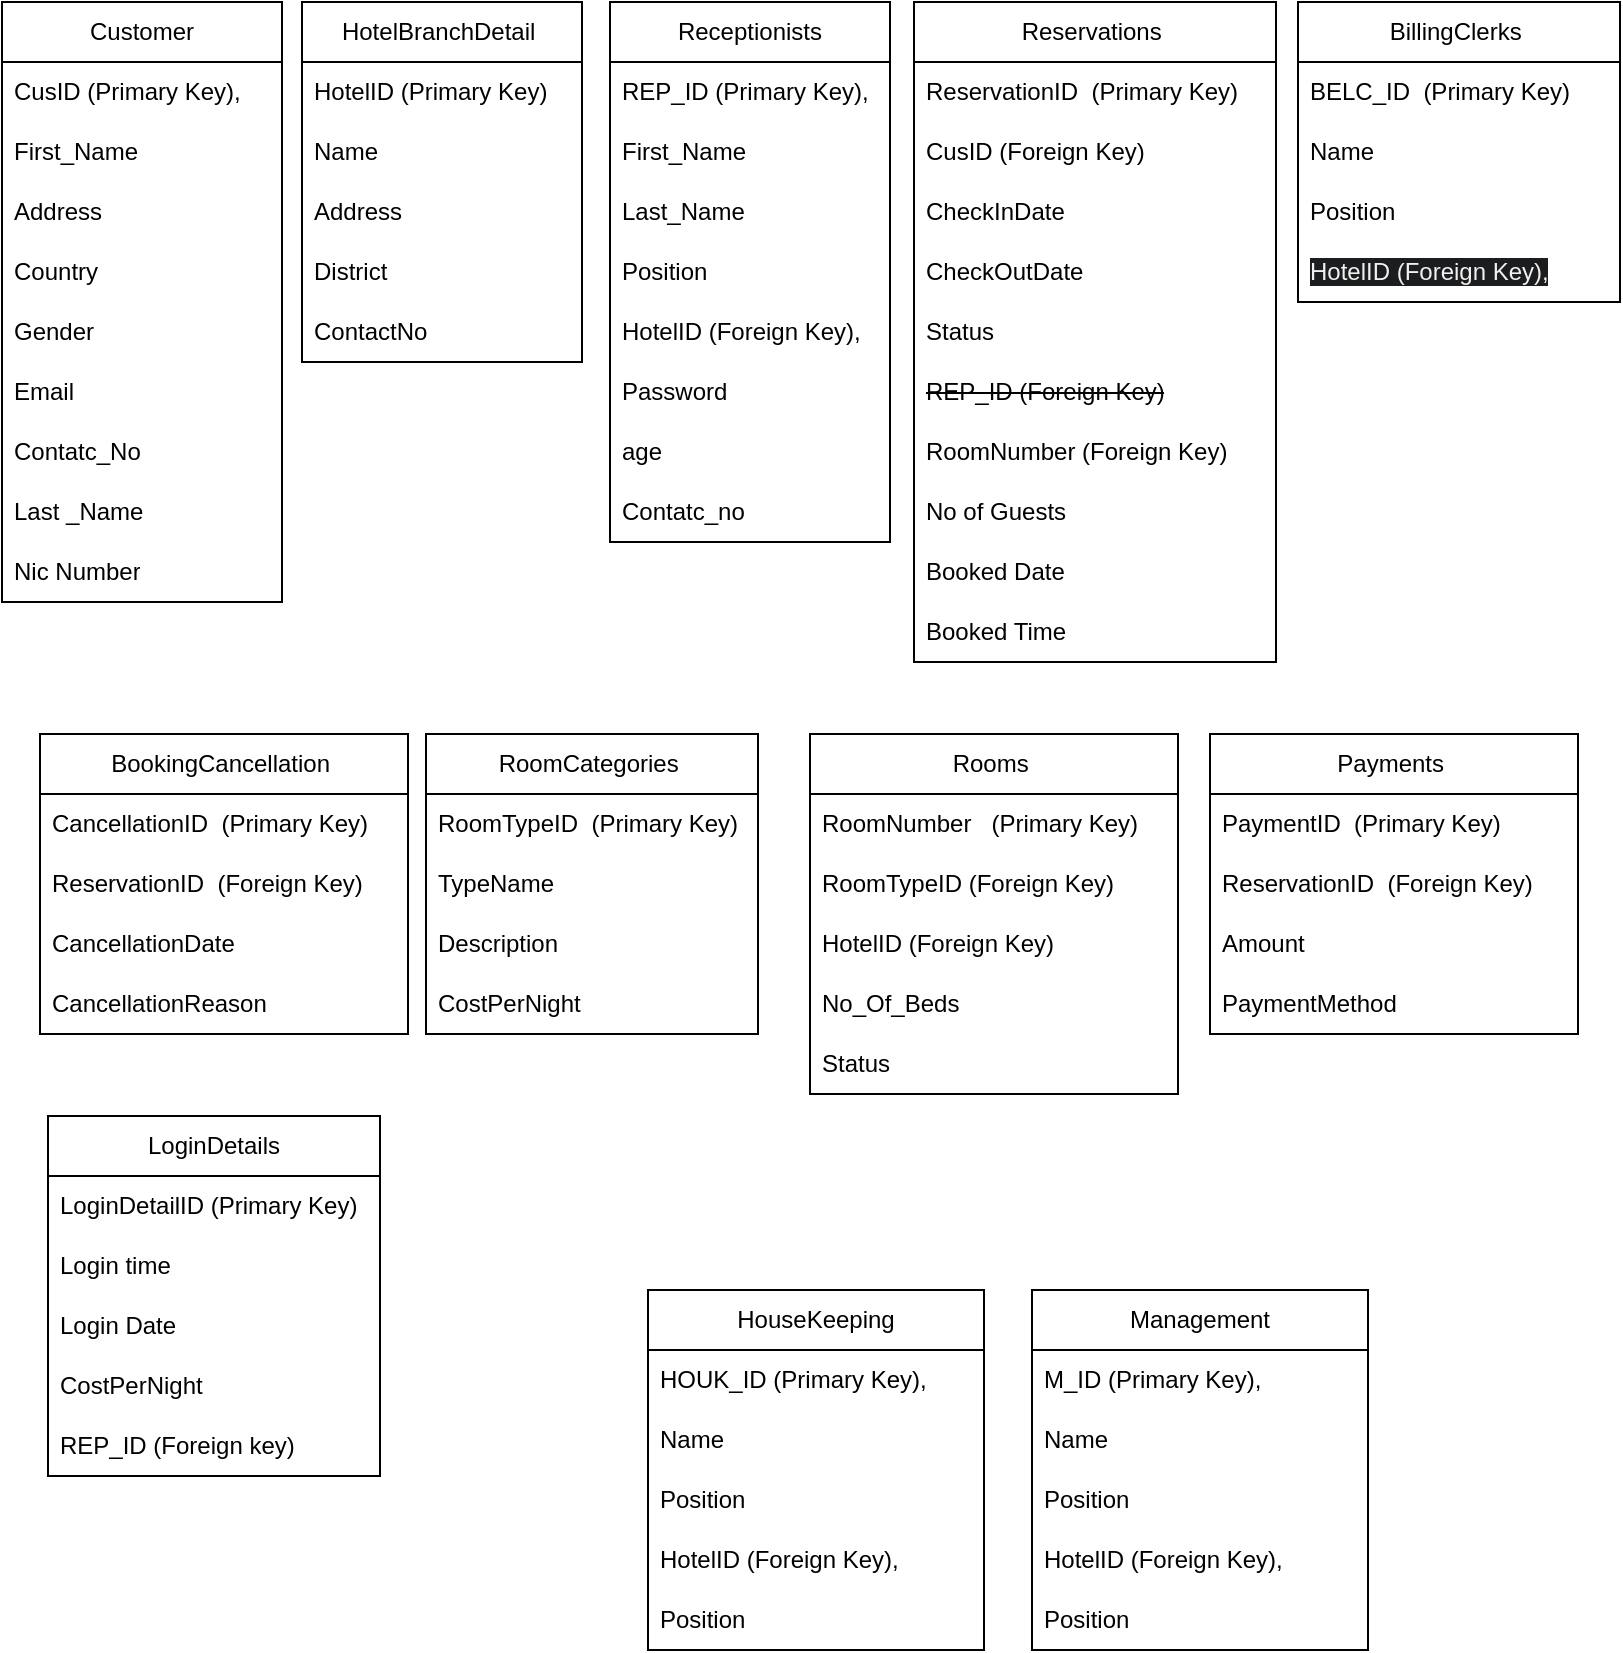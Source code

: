<mxfile version="23.1.5" type="device">
  <diagram name="Page-1" id="SreyxP_jM1yPaFWcH0MW">
    <mxGraphModel dx="780" dy="496" grid="0" gridSize="10" guides="1" tooltips="1" connect="1" arrows="1" fold="1" page="1" pageScale="1" pageWidth="850" pageHeight="1100" math="0" shadow="0">
      <root>
        <mxCell id="0" />
        <mxCell id="1" parent="0" />
        <mxCell id="x8Vk9N2oheQrWazXi7zm-5" value="Receptionists" style="swimlane;fontStyle=0;childLayout=stackLayout;horizontal=1;startSize=30;horizontalStack=0;resizeParent=1;resizeParentMax=0;resizeLast=0;collapsible=1;marginBottom=0;whiteSpace=wrap;html=1;" parent="1" vertex="1">
          <mxGeometry x="317" y="16" width="140" height="270" as="geometry">
            <mxRectangle x="549" y="50" width="114" height="87" as="alternateBounds" />
          </mxGeometry>
        </mxCell>
        <mxCell id="x8Vk9N2oheQrWazXi7zm-6" value="REP_ID (Primary Key)," style="text;strokeColor=none;fillColor=none;align=left;verticalAlign=middle;spacingLeft=4;spacingRight=4;overflow=hidden;points=[[0,0.5],[1,0.5]];portConstraint=eastwest;rotatable=0;whiteSpace=wrap;html=1;" parent="x8Vk9N2oheQrWazXi7zm-5" vertex="1">
          <mxGeometry y="30" width="140" height="30" as="geometry" />
        </mxCell>
        <mxCell id="x8Vk9N2oheQrWazXi7zm-7" value="First_Name" style="text;strokeColor=none;fillColor=none;align=left;verticalAlign=middle;spacingLeft=4;spacingRight=4;overflow=hidden;points=[[0,0.5],[1,0.5]];portConstraint=eastwest;rotatable=0;whiteSpace=wrap;html=1;" parent="x8Vk9N2oheQrWazXi7zm-5" vertex="1">
          <mxGeometry y="60" width="140" height="30" as="geometry" />
        </mxCell>
        <mxCell id="x8Vk9N2oheQrWazXi7zm-96" value="Last_Name" style="text;strokeColor=none;fillColor=none;align=left;verticalAlign=middle;spacingLeft=4;spacingRight=4;overflow=hidden;points=[[0,0.5],[1,0.5]];portConstraint=eastwest;rotatable=0;whiteSpace=wrap;html=1;" parent="x8Vk9N2oheQrWazXi7zm-5" vertex="1">
          <mxGeometry y="90" width="140" height="30" as="geometry" />
        </mxCell>
        <mxCell id="x8Vk9N2oheQrWazXi7zm-8" value="Position&amp;nbsp;" style="text;strokeColor=none;fillColor=none;align=left;verticalAlign=middle;spacingLeft=4;spacingRight=4;overflow=hidden;points=[[0,0.5],[1,0.5]];portConstraint=eastwest;rotatable=0;whiteSpace=wrap;html=1;" parent="x8Vk9N2oheQrWazXi7zm-5" vertex="1">
          <mxGeometry y="120" width="140" height="30" as="geometry" />
        </mxCell>
        <mxCell id="x8Vk9N2oheQrWazXi7zm-22" value="HotelID (Foreign Key)," style="text;strokeColor=none;fillColor=none;align=left;verticalAlign=middle;spacingLeft=4;spacingRight=4;overflow=hidden;points=[[0,0.5],[1,0.5]];portConstraint=eastwest;rotatable=0;whiteSpace=wrap;html=1;" parent="x8Vk9N2oheQrWazXi7zm-5" vertex="1">
          <mxGeometry y="150" width="140" height="30" as="geometry" />
        </mxCell>
        <mxCell id="x8Vk9N2oheQrWazXi7zm-95" value="Password" style="text;strokeColor=none;fillColor=none;align=left;verticalAlign=middle;spacingLeft=4;spacingRight=4;overflow=hidden;points=[[0,0.5],[1,0.5]];portConstraint=eastwest;rotatable=0;whiteSpace=wrap;html=1;" parent="x8Vk9N2oheQrWazXi7zm-5" vertex="1">
          <mxGeometry y="180" width="140" height="30" as="geometry" />
        </mxCell>
        <mxCell id="8ZPtFb6ZpbPKIC6yBNwS-1" value="age" style="text;strokeColor=none;fillColor=none;align=left;verticalAlign=middle;spacingLeft=4;spacingRight=4;overflow=hidden;points=[[0,0.5],[1,0.5]];portConstraint=eastwest;rotatable=0;whiteSpace=wrap;html=1;" parent="x8Vk9N2oheQrWazXi7zm-5" vertex="1">
          <mxGeometry y="210" width="140" height="30" as="geometry" />
        </mxCell>
        <mxCell id="8ZPtFb6ZpbPKIC6yBNwS-2" value="Contatc_no" style="text;strokeColor=none;fillColor=none;align=left;verticalAlign=middle;spacingLeft=4;spacingRight=4;overflow=hidden;points=[[0,0.5],[1,0.5]];portConstraint=eastwest;rotatable=0;whiteSpace=wrap;html=1;" parent="x8Vk9N2oheQrWazXi7zm-5" vertex="1">
          <mxGeometry y="240" width="140" height="30" as="geometry" />
        </mxCell>
        <mxCell id="x8Vk9N2oheQrWazXi7zm-9" value="HotelBranchDetail&amp;nbsp;" style="swimlane;fontStyle=0;childLayout=stackLayout;horizontal=1;startSize=30;horizontalStack=0;resizeParent=1;resizeParentMax=0;resizeLast=0;collapsible=1;marginBottom=0;whiteSpace=wrap;html=1;" parent="1" vertex="1">
          <mxGeometry x="163" y="16" width="140" height="180" as="geometry">
            <mxRectangle x="255" y="102" width="63" height="30" as="alternateBounds" />
          </mxGeometry>
        </mxCell>
        <mxCell id="x8Vk9N2oheQrWazXi7zm-10" value="HotelID (Primary Key)" style="text;strokeColor=none;fillColor=none;align=left;verticalAlign=middle;spacingLeft=4;spacingRight=4;overflow=hidden;points=[[0,0.5],[1,0.5]];portConstraint=eastwest;rotatable=0;whiteSpace=wrap;html=1;" parent="x8Vk9N2oheQrWazXi7zm-9" vertex="1">
          <mxGeometry y="30" width="140" height="30" as="geometry" />
        </mxCell>
        <mxCell id="x8Vk9N2oheQrWazXi7zm-11" value="Name" style="text;strokeColor=none;fillColor=none;align=left;verticalAlign=middle;spacingLeft=4;spacingRight=4;overflow=hidden;points=[[0,0.5],[1,0.5]];portConstraint=eastwest;rotatable=0;whiteSpace=wrap;html=1;" parent="x8Vk9N2oheQrWazXi7zm-9" vertex="1">
          <mxGeometry y="60" width="140" height="30" as="geometry" />
        </mxCell>
        <mxCell id="x8Vk9N2oheQrWazXi7zm-12" value="Address" style="text;strokeColor=none;fillColor=none;align=left;verticalAlign=middle;spacingLeft=4;spacingRight=4;overflow=hidden;points=[[0,0.5],[1,0.5]];portConstraint=eastwest;rotatable=0;whiteSpace=wrap;html=1;" parent="x8Vk9N2oheQrWazXi7zm-9" vertex="1">
          <mxGeometry y="90" width="140" height="30" as="geometry" />
        </mxCell>
        <mxCell id="x8Vk9N2oheQrWazXi7zm-13" value="District" style="text;strokeColor=none;fillColor=none;align=left;verticalAlign=middle;spacingLeft=4;spacingRight=4;overflow=hidden;points=[[0,0.5],[1,0.5]];portConstraint=eastwest;rotatable=0;whiteSpace=wrap;html=1;" parent="x8Vk9N2oheQrWazXi7zm-9" vertex="1">
          <mxGeometry y="120" width="140" height="30" as="geometry" />
        </mxCell>
        <mxCell id="rf_0G1fT5T1i6luG7WSL-1" value="ContactNo" style="text;strokeColor=none;fillColor=none;align=left;verticalAlign=middle;spacingLeft=4;spacingRight=4;overflow=hidden;points=[[0,0.5],[1,0.5]];portConstraint=eastwest;rotatable=0;whiteSpace=wrap;html=1;" parent="x8Vk9N2oheQrWazXi7zm-9" vertex="1">
          <mxGeometry y="150" width="140" height="30" as="geometry" />
        </mxCell>
        <mxCell id="x8Vk9N2oheQrWazXi7zm-14" value="Customer" style="swimlane;fontStyle=0;childLayout=stackLayout;horizontal=1;startSize=30;horizontalStack=0;resizeParent=1;resizeParentMax=0;resizeLast=0;collapsible=1;marginBottom=0;whiteSpace=wrap;html=1;" parent="1" vertex="1">
          <mxGeometry x="13" y="16" width="140" height="300" as="geometry" />
        </mxCell>
        <mxCell id="x8Vk9N2oheQrWazXi7zm-15" value="CusID (Primary Key)," style="text;strokeColor=none;fillColor=none;align=left;verticalAlign=middle;spacingLeft=4;spacingRight=4;overflow=hidden;points=[[0,0.5],[1,0.5]];portConstraint=eastwest;rotatable=0;whiteSpace=wrap;html=1;" parent="x8Vk9N2oheQrWazXi7zm-14" vertex="1">
          <mxGeometry y="30" width="140" height="30" as="geometry" />
        </mxCell>
        <mxCell id="x8Vk9N2oheQrWazXi7zm-16" value="First_Name" style="text;strokeColor=none;fillColor=none;align=left;verticalAlign=middle;spacingLeft=4;spacingRight=4;overflow=hidden;points=[[0,0.5],[1,0.5]];portConstraint=eastwest;rotatable=0;whiteSpace=wrap;html=1;" parent="x8Vk9N2oheQrWazXi7zm-14" vertex="1">
          <mxGeometry y="60" width="140" height="30" as="geometry" />
        </mxCell>
        <mxCell id="x8Vk9N2oheQrWazXi7zm-17" value="Address" style="text;strokeColor=none;fillColor=none;align=left;verticalAlign=middle;spacingLeft=4;spacingRight=4;overflow=hidden;points=[[0,0.5],[1,0.5]];portConstraint=eastwest;rotatable=0;whiteSpace=wrap;html=1;" parent="x8Vk9N2oheQrWazXi7zm-14" vertex="1">
          <mxGeometry y="90" width="140" height="30" as="geometry" />
        </mxCell>
        <mxCell id="x8Vk9N2oheQrWazXi7zm-18" value="Country" style="text;strokeColor=none;fillColor=none;align=left;verticalAlign=middle;spacingLeft=4;spacingRight=4;overflow=hidden;points=[[0,0.5],[1,0.5]];portConstraint=eastwest;rotatable=0;whiteSpace=wrap;html=1;" parent="x8Vk9N2oheQrWazXi7zm-14" vertex="1">
          <mxGeometry y="120" width="140" height="30" as="geometry" />
        </mxCell>
        <mxCell id="x8Vk9N2oheQrWazXi7zm-19" value="Gender" style="text;strokeColor=none;fillColor=none;align=left;verticalAlign=middle;spacingLeft=4;spacingRight=4;overflow=hidden;points=[[0,0.5],[1,0.5]];portConstraint=eastwest;rotatable=0;whiteSpace=wrap;html=1;" parent="x8Vk9N2oheQrWazXi7zm-14" vertex="1">
          <mxGeometry y="150" width="140" height="30" as="geometry" />
        </mxCell>
        <mxCell id="x8Vk9N2oheQrWazXi7zm-20" value="Email" style="text;strokeColor=none;fillColor=none;align=left;verticalAlign=middle;spacingLeft=4;spacingRight=4;overflow=hidden;points=[[0,0.5],[1,0.5]];portConstraint=eastwest;rotatable=0;whiteSpace=wrap;html=1;" parent="x8Vk9N2oheQrWazXi7zm-14" vertex="1">
          <mxGeometry y="180" width="140" height="30" as="geometry" />
        </mxCell>
        <mxCell id="x8Vk9N2oheQrWazXi7zm-21" value="Contatc_No" style="text;strokeColor=none;fillColor=none;align=left;verticalAlign=middle;spacingLeft=4;spacingRight=4;overflow=hidden;points=[[0,0.5],[1,0.5]];portConstraint=eastwest;rotatable=0;whiteSpace=wrap;html=1;" parent="x8Vk9N2oheQrWazXi7zm-14" vertex="1">
          <mxGeometry y="210" width="140" height="30" as="geometry" />
        </mxCell>
        <mxCell id="1UYwV36noJyVOJPW6krF-1" value="Last _Name" style="text;strokeColor=none;fillColor=none;align=left;verticalAlign=middle;spacingLeft=4;spacingRight=4;overflow=hidden;points=[[0,0.5],[1,0.5]];portConstraint=eastwest;rotatable=0;whiteSpace=wrap;html=1;" parent="x8Vk9N2oheQrWazXi7zm-14" vertex="1">
          <mxGeometry y="240" width="140" height="30" as="geometry" />
        </mxCell>
        <mxCell id="jl8sMAaMoOpxOErg7GL6-1" value="Nic Number" style="text;strokeColor=none;fillColor=none;align=left;verticalAlign=middle;spacingLeft=4;spacingRight=4;overflow=hidden;points=[[0,0.5],[1,0.5]];portConstraint=eastwest;rotatable=0;whiteSpace=wrap;html=1;" parent="x8Vk9N2oheQrWazXi7zm-14" vertex="1">
          <mxGeometry y="270" width="140" height="30" as="geometry" />
        </mxCell>
        <mxCell id="x8Vk9N2oheQrWazXi7zm-37" value="BillingClerks&amp;nbsp;" style="swimlane;fontStyle=0;childLayout=stackLayout;horizontal=1;startSize=30;horizontalStack=0;resizeParent=1;resizeParentMax=0;resizeLast=0;collapsible=1;marginBottom=0;whiteSpace=wrap;html=1;" parent="1" vertex="1">
          <mxGeometry x="661" y="16" width="161" height="150" as="geometry">
            <mxRectangle x="255" y="102" width="63" height="30" as="alternateBounds" />
          </mxGeometry>
        </mxCell>
        <mxCell id="x8Vk9N2oheQrWazXi7zm-38" value="BELC_ID&amp;nbsp;&amp;nbsp;(Primary Key)" style="text;strokeColor=none;fillColor=none;align=left;verticalAlign=middle;spacingLeft=4;spacingRight=4;overflow=hidden;points=[[0,0.5],[1,0.5]];portConstraint=eastwest;rotatable=0;whiteSpace=wrap;html=1;" parent="x8Vk9N2oheQrWazXi7zm-37" vertex="1">
          <mxGeometry y="30" width="161" height="30" as="geometry" />
        </mxCell>
        <mxCell id="x8Vk9N2oheQrWazXi7zm-39" value="Name" style="text;strokeColor=none;fillColor=none;align=left;verticalAlign=middle;spacingLeft=4;spacingRight=4;overflow=hidden;points=[[0,0.5],[1,0.5]];portConstraint=eastwest;rotatable=0;whiteSpace=wrap;html=1;" parent="x8Vk9N2oheQrWazXi7zm-37" vertex="1">
          <mxGeometry y="60" width="161" height="30" as="geometry" />
        </mxCell>
        <mxCell id="x8Vk9N2oheQrWazXi7zm-40" value="Position&amp;nbsp;" style="text;strokeColor=none;fillColor=none;align=left;verticalAlign=middle;spacingLeft=4;spacingRight=4;overflow=hidden;points=[[0,0.5],[1,0.5]];portConstraint=eastwest;rotatable=0;whiteSpace=wrap;html=1;" parent="x8Vk9N2oheQrWazXi7zm-37" vertex="1">
          <mxGeometry y="90" width="161" height="30" as="geometry" />
        </mxCell>
        <mxCell id="x8Vk9N2oheQrWazXi7zm-41" value="&lt;span style=&quot;color: rgb(240, 240, 240); font-family: Helvetica; font-size: 12px; font-style: normal; font-variant-ligatures: normal; font-variant-caps: normal; font-weight: 400; letter-spacing: normal; orphans: 2; text-align: left; text-indent: 0px; text-transform: none; widows: 2; word-spacing: 0px; -webkit-text-stroke-width: 0px; background-color: rgb(27, 29, 30); text-decoration-thickness: initial; text-decoration-style: initial; text-decoration-color: initial; float: none; display: inline !important;&quot;&gt;HotelID (Foreign Key),&lt;/span&gt;" style="text;strokeColor=none;fillColor=none;align=left;verticalAlign=middle;spacingLeft=4;spacingRight=4;overflow=hidden;points=[[0,0.5],[1,0.5]];portConstraint=eastwest;rotatable=0;whiteSpace=wrap;html=1;" parent="x8Vk9N2oheQrWazXi7zm-37" vertex="1">
          <mxGeometry y="120" width="161" height="30" as="geometry" />
        </mxCell>
        <mxCell id="x8Vk9N2oheQrWazXi7zm-42" value="Reservations&amp;nbsp;" style="swimlane;fontStyle=0;childLayout=stackLayout;horizontal=1;startSize=30;horizontalStack=0;resizeParent=1;resizeParentMax=0;resizeLast=0;collapsible=1;marginBottom=0;whiteSpace=wrap;html=1;" parent="1" vertex="1">
          <mxGeometry x="469" y="16" width="181" height="330" as="geometry">
            <mxRectangle x="255" y="102" width="63" height="30" as="alternateBounds" />
          </mxGeometry>
        </mxCell>
        <mxCell id="x8Vk9N2oheQrWazXi7zm-43" value="ReservationID&amp;nbsp;&amp;nbsp;(Primary Key)" style="text;strokeColor=none;fillColor=none;align=left;verticalAlign=middle;spacingLeft=4;spacingRight=4;overflow=hidden;points=[[0,0.5],[1,0.5]];portConstraint=eastwest;rotatable=0;whiteSpace=wrap;html=1;" parent="x8Vk9N2oheQrWazXi7zm-42" vertex="1">
          <mxGeometry y="30" width="181" height="30" as="geometry" />
        </mxCell>
        <mxCell id="x8Vk9N2oheQrWazXi7zm-44" value="CusID (Foreign Key)" style="text;strokeColor=none;fillColor=none;align=left;verticalAlign=middle;spacingLeft=4;spacingRight=4;overflow=hidden;points=[[0,0.5],[1,0.5]];portConstraint=eastwest;rotatable=0;whiteSpace=wrap;html=1;" parent="x8Vk9N2oheQrWazXi7zm-42" vertex="1">
          <mxGeometry y="60" width="181" height="30" as="geometry" />
        </mxCell>
        <mxCell id="x8Vk9N2oheQrWazXi7zm-45" value="CheckInDate&amp;nbsp;" style="text;strokeColor=none;fillColor=none;align=left;verticalAlign=middle;spacingLeft=4;spacingRight=4;overflow=hidden;points=[[0,0.5],[1,0.5]];portConstraint=eastwest;rotatable=0;whiteSpace=wrap;html=1;" parent="x8Vk9N2oheQrWazXi7zm-42" vertex="1">
          <mxGeometry y="90" width="181" height="30" as="geometry" />
        </mxCell>
        <mxCell id="x8Vk9N2oheQrWazXi7zm-46" value="CheckOutDate&amp;nbsp;" style="text;strokeColor=none;fillColor=none;align=left;verticalAlign=middle;spacingLeft=4;spacingRight=4;overflow=hidden;points=[[0,0.5],[1,0.5]];portConstraint=eastwest;rotatable=0;whiteSpace=wrap;html=1;" parent="x8Vk9N2oheQrWazXi7zm-42" vertex="1">
          <mxGeometry y="120" width="181" height="30" as="geometry" />
        </mxCell>
        <mxCell id="x8Vk9N2oheQrWazXi7zm-47" value="Status" style="text;strokeColor=none;fillColor=none;align=left;verticalAlign=middle;spacingLeft=4;spacingRight=4;overflow=hidden;points=[[0,0.5],[1,0.5]];portConstraint=eastwest;rotatable=0;whiteSpace=wrap;html=1;" parent="x8Vk9N2oheQrWazXi7zm-42" vertex="1">
          <mxGeometry y="150" width="181" height="30" as="geometry" />
        </mxCell>
        <mxCell id="x8Vk9N2oheQrWazXi7zm-48" value="&lt;strike style=&quot;&quot;&gt;REP_ID (Foreign Key)&lt;/strike&gt;" style="text;strokeColor=none;fillColor=none;align=left;verticalAlign=middle;spacingLeft=4;spacingRight=4;overflow=hidden;points=[[0,0.5],[1,0.5]];portConstraint=eastwest;rotatable=0;whiteSpace=wrap;html=1;" parent="x8Vk9N2oheQrWazXi7zm-42" vertex="1">
          <mxGeometry y="180" width="181" height="30" as="geometry" />
        </mxCell>
        <mxCell id="x8Vk9N2oheQrWazXi7zm-68" value="RoomNumber (Foreign Key)" style="text;strokeColor=none;fillColor=none;align=left;verticalAlign=middle;spacingLeft=4;spacingRight=4;overflow=hidden;points=[[0,0.5],[1,0.5]];portConstraint=eastwest;rotatable=0;whiteSpace=wrap;html=1;" parent="x8Vk9N2oheQrWazXi7zm-42" vertex="1">
          <mxGeometry y="210" width="181" height="30" as="geometry" />
        </mxCell>
        <mxCell id="uBPMJsVDM2TWTW8LKVR5-1" value="No of Guests&amp;nbsp;" style="text;strokeColor=none;fillColor=none;align=left;verticalAlign=middle;spacingLeft=4;spacingRight=4;overflow=hidden;points=[[0,0.5],[1,0.5]];portConstraint=eastwest;rotatable=0;whiteSpace=wrap;html=1;" parent="x8Vk9N2oheQrWazXi7zm-42" vertex="1">
          <mxGeometry y="240" width="181" height="30" as="geometry" />
        </mxCell>
        <mxCell id="d_kUj0TDhVPxx9OSdwE7-1" value="Booked Date" style="text;strokeColor=none;fillColor=none;align=left;verticalAlign=middle;spacingLeft=4;spacingRight=4;overflow=hidden;points=[[0,0.5],[1,0.5]];portConstraint=eastwest;rotatable=0;whiteSpace=wrap;html=1;" vertex="1" parent="x8Vk9N2oheQrWazXi7zm-42">
          <mxGeometry y="270" width="181" height="30" as="geometry" />
        </mxCell>
        <mxCell id="d_kUj0TDhVPxx9OSdwE7-2" value="Booked Time" style="text;strokeColor=none;fillColor=none;align=left;verticalAlign=middle;spacingLeft=4;spacingRight=4;overflow=hidden;points=[[0,0.5],[1,0.5]];portConstraint=eastwest;rotatable=0;whiteSpace=wrap;html=1;" vertex="1" parent="x8Vk9N2oheQrWazXi7zm-42">
          <mxGeometry y="300" width="181" height="30" as="geometry" />
        </mxCell>
        <mxCell id="x8Vk9N2oheQrWazXi7zm-50" value="RoomCategories&amp;nbsp;" style="swimlane;fontStyle=0;childLayout=stackLayout;horizontal=1;startSize=30;horizontalStack=0;resizeParent=1;resizeParentMax=0;resizeLast=0;collapsible=1;marginBottom=0;whiteSpace=wrap;html=1;" parent="1" vertex="1">
          <mxGeometry x="225" y="382" width="166" height="150" as="geometry">
            <mxRectangle x="255" y="102" width="63" height="30" as="alternateBounds" />
          </mxGeometry>
        </mxCell>
        <mxCell id="x8Vk9N2oheQrWazXi7zm-51" value="RoomTypeID&amp;nbsp;&amp;nbsp;(Primary Key)" style="text;strokeColor=none;fillColor=none;align=left;verticalAlign=middle;spacingLeft=4;spacingRight=4;overflow=hidden;points=[[0,0.5],[1,0.5]];portConstraint=eastwest;rotatable=0;whiteSpace=wrap;html=1;" parent="x8Vk9N2oheQrWazXi7zm-50" vertex="1">
          <mxGeometry y="30" width="166" height="30" as="geometry" />
        </mxCell>
        <mxCell id="x8Vk9N2oheQrWazXi7zm-52" value="TypeName&amp;nbsp;" style="text;strokeColor=none;fillColor=none;align=left;verticalAlign=middle;spacingLeft=4;spacingRight=4;overflow=hidden;points=[[0,0.5],[1,0.5]];portConstraint=eastwest;rotatable=0;whiteSpace=wrap;html=1;" parent="x8Vk9N2oheQrWazXi7zm-50" vertex="1">
          <mxGeometry y="60" width="166" height="30" as="geometry" />
        </mxCell>
        <mxCell id="x8Vk9N2oheQrWazXi7zm-53" value="Description&amp;nbsp;" style="text;strokeColor=none;fillColor=none;align=left;verticalAlign=middle;spacingLeft=4;spacingRight=4;overflow=hidden;points=[[0,0.5],[1,0.5]];portConstraint=eastwest;rotatable=0;whiteSpace=wrap;html=1;" parent="x8Vk9N2oheQrWazXi7zm-50" vertex="1">
          <mxGeometry y="90" width="166" height="30" as="geometry" />
        </mxCell>
        <mxCell id="x8Vk9N2oheQrWazXi7zm-54" value="CostPerNight&amp;nbsp;" style="text;strokeColor=none;fillColor=none;align=left;verticalAlign=middle;spacingLeft=4;spacingRight=4;overflow=hidden;points=[[0,0.5],[1,0.5]];portConstraint=eastwest;rotatable=0;whiteSpace=wrap;html=1;" parent="x8Vk9N2oheQrWazXi7zm-50" vertex="1">
          <mxGeometry y="120" width="166" height="30" as="geometry" />
        </mxCell>
        <mxCell id="x8Vk9N2oheQrWazXi7zm-55" value="Rooms&amp;nbsp;" style="swimlane;fontStyle=0;childLayout=stackLayout;horizontal=1;startSize=30;horizontalStack=0;resizeParent=1;resizeParentMax=0;resizeLast=0;collapsible=1;marginBottom=0;whiteSpace=wrap;html=1;" parent="1" vertex="1">
          <mxGeometry x="417" y="382" width="184" height="180" as="geometry">
            <mxRectangle x="255" y="102" width="63" height="30" as="alternateBounds" />
          </mxGeometry>
        </mxCell>
        <mxCell id="x8Vk9N2oheQrWazXi7zm-56" value="RoomNumber&amp;nbsp;&amp;nbsp; (Primary Key)" style="text;strokeColor=none;fillColor=none;align=left;verticalAlign=middle;spacingLeft=4;spacingRight=4;overflow=hidden;points=[[0,0.5],[1,0.5]];portConstraint=eastwest;rotatable=0;whiteSpace=wrap;html=1;" parent="x8Vk9N2oheQrWazXi7zm-55" vertex="1">
          <mxGeometry y="30" width="184" height="30" as="geometry" />
        </mxCell>
        <mxCell id="x8Vk9N2oheQrWazXi7zm-58" value="RoomTypeID (Foreign Key)" style="text;strokeColor=none;fillColor=none;align=left;verticalAlign=middle;spacingLeft=4;spacingRight=4;overflow=hidden;points=[[0,0.5],[1,0.5]];portConstraint=eastwest;rotatable=0;whiteSpace=wrap;html=1;" parent="x8Vk9N2oheQrWazXi7zm-55" vertex="1">
          <mxGeometry y="60" width="184" height="30" as="geometry" />
        </mxCell>
        <mxCell id="x8Vk9N2oheQrWazXi7zm-59" value="HotelID (Foreign Key)" style="text;strokeColor=none;fillColor=none;align=left;verticalAlign=middle;spacingLeft=4;spacingRight=4;overflow=hidden;points=[[0,0.5],[1,0.5]];portConstraint=eastwest;rotatable=0;whiteSpace=wrap;html=1;" parent="x8Vk9N2oheQrWazXi7zm-55" vertex="1">
          <mxGeometry y="90" width="184" height="30" as="geometry" />
        </mxCell>
        <mxCell id="Xg6WzoYeBvKNlihL9Pze-2" value="No_Of_Beds" style="text;strokeColor=none;fillColor=none;align=left;verticalAlign=middle;spacingLeft=4;spacingRight=4;overflow=hidden;points=[[0,0.5],[1,0.5]];portConstraint=eastwest;rotatable=0;whiteSpace=wrap;html=1;" parent="x8Vk9N2oheQrWazXi7zm-55" vertex="1">
          <mxGeometry y="120" width="184" height="30" as="geometry" />
        </mxCell>
        <mxCell id="x8Vk9N2oheQrWazXi7zm-57" value="Status&amp;nbsp;" style="text;strokeColor=none;fillColor=none;align=left;verticalAlign=middle;spacingLeft=4;spacingRight=4;overflow=hidden;points=[[0,0.5],[1,0.5]];portConstraint=eastwest;rotatable=0;whiteSpace=wrap;html=1;" parent="x8Vk9N2oheQrWazXi7zm-55" vertex="1">
          <mxGeometry y="150" width="184" height="30" as="geometry" />
        </mxCell>
        <mxCell id="x8Vk9N2oheQrWazXi7zm-61" value="Payments&amp;nbsp;" style="swimlane;fontStyle=0;childLayout=stackLayout;horizontal=1;startSize=30;horizontalStack=0;resizeParent=1;resizeParentMax=0;resizeLast=0;collapsible=1;marginBottom=0;whiteSpace=wrap;html=1;" parent="1" vertex="1">
          <mxGeometry x="617" y="382" width="184" height="150" as="geometry">
            <mxRectangle x="255" y="102" width="63" height="30" as="alternateBounds" />
          </mxGeometry>
        </mxCell>
        <mxCell id="x8Vk9N2oheQrWazXi7zm-62" value="PaymentID&amp;nbsp;&amp;nbsp;(Primary Key)" style="text;strokeColor=none;fillColor=none;align=left;verticalAlign=middle;spacingLeft=4;spacingRight=4;overflow=hidden;points=[[0,0.5],[1,0.5]];portConstraint=eastwest;rotatable=0;whiteSpace=wrap;html=1;" parent="x8Vk9N2oheQrWazXi7zm-61" vertex="1">
          <mxGeometry y="30" width="184" height="30" as="geometry" />
        </mxCell>
        <mxCell id="x8Vk9N2oheQrWazXi7zm-64" value="ReservationID&amp;nbsp;&amp;nbsp;(Foreign Key)" style="text;strokeColor=none;fillColor=none;align=left;verticalAlign=middle;spacingLeft=4;spacingRight=4;overflow=hidden;points=[[0,0.5],[1,0.5]];portConstraint=eastwest;rotatable=0;whiteSpace=wrap;html=1;" parent="x8Vk9N2oheQrWazXi7zm-61" vertex="1">
          <mxGeometry y="60" width="184" height="30" as="geometry" />
        </mxCell>
        <mxCell id="x8Vk9N2oheQrWazXi7zm-65" value="Amount&amp;nbsp;" style="text;strokeColor=none;fillColor=none;align=left;verticalAlign=middle;spacingLeft=4;spacingRight=4;overflow=hidden;points=[[0,0.5],[1,0.5]];portConstraint=eastwest;rotatable=0;whiteSpace=wrap;html=1;" parent="x8Vk9N2oheQrWazXi7zm-61" vertex="1">
          <mxGeometry y="90" width="184" height="30" as="geometry" />
        </mxCell>
        <mxCell id="x8Vk9N2oheQrWazXi7zm-66" value="PaymentMethod&amp;nbsp;" style="text;strokeColor=none;fillColor=none;align=left;verticalAlign=middle;spacingLeft=4;spacingRight=4;overflow=hidden;points=[[0,0.5],[1,0.5]];portConstraint=eastwest;rotatable=0;whiteSpace=wrap;html=1;" parent="x8Vk9N2oheQrWazXi7zm-61" vertex="1">
          <mxGeometry y="120" width="184" height="30" as="geometry" />
        </mxCell>
        <mxCell id="x8Vk9N2oheQrWazXi7zm-69" value="BookingCancellation&amp;nbsp;" style="swimlane;fontStyle=0;childLayout=stackLayout;horizontal=1;startSize=30;horizontalStack=0;resizeParent=1;resizeParentMax=0;resizeLast=0;collapsible=1;marginBottom=0;whiteSpace=wrap;html=1;" parent="1" vertex="1">
          <mxGeometry x="32" y="382" width="184" height="150" as="geometry">
            <mxRectangle x="255" y="102" width="63" height="30" as="alternateBounds" />
          </mxGeometry>
        </mxCell>
        <mxCell id="x8Vk9N2oheQrWazXi7zm-70" value="CancellationID&amp;nbsp;&amp;nbsp;(Primary Key)" style="text;strokeColor=none;fillColor=none;align=left;verticalAlign=middle;spacingLeft=4;spacingRight=4;overflow=hidden;points=[[0,0.5],[1,0.5]];portConstraint=eastwest;rotatable=0;whiteSpace=wrap;html=1;" parent="x8Vk9N2oheQrWazXi7zm-69" vertex="1">
          <mxGeometry y="30" width="184" height="30" as="geometry" />
        </mxCell>
        <mxCell id="x8Vk9N2oheQrWazXi7zm-71" value="ReservationID&amp;nbsp;&amp;nbsp;(Foreign Key)" style="text;strokeColor=none;fillColor=none;align=left;verticalAlign=middle;spacingLeft=4;spacingRight=4;overflow=hidden;points=[[0,0.5],[1,0.5]];portConstraint=eastwest;rotatable=0;whiteSpace=wrap;html=1;" parent="x8Vk9N2oheQrWazXi7zm-69" vertex="1">
          <mxGeometry y="60" width="184" height="30" as="geometry" />
        </mxCell>
        <mxCell id="x8Vk9N2oheQrWazXi7zm-72" value="CancellationDate&amp;nbsp;" style="text;strokeColor=none;fillColor=none;align=left;verticalAlign=middle;spacingLeft=4;spacingRight=4;overflow=hidden;points=[[0,0.5],[1,0.5]];portConstraint=eastwest;rotatable=0;whiteSpace=wrap;html=1;" parent="x8Vk9N2oheQrWazXi7zm-69" vertex="1">
          <mxGeometry y="90" width="184" height="30" as="geometry" />
        </mxCell>
        <mxCell id="x8Vk9N2oheQrWazXi7zm-73" value="CancellationReason&amp;nbsp;" style="text;strokeColor=none;fillColor=none;align=left;verticalAlign=middle;spacingLeft=4;spacingRight=4;overflow=hidden;points=[[0,0.5],[1,0.5]];portConstraint=eastwest;rotatable=0;whiteSpace=wrap;html=1;" parent="x8Vk9N2oheQrWazXi7zm-69" vertex="1">
          <mxGeometry y="120" width="184" height="30" as="geometry" />
        </mxCell>
        <mxCell id="x8Vk9N2oheQrWazXi7zm-75" value="HouseKeeping" style="swimlane;fontStyle=0;childLayout=stackLayout;horizontal=1;startSize=30;horizontalStack=0;resizeParent=1;resizeParentMax=0;resizeLast=0;collapsible=1;marginBottom=0;whiteSpace=wrap;html=1;" parent="1" vertex="1">
          <mxGeometry x="336" y="660" width="168" height="180" as="geometry">
            <mxRectangle x="549" y="50" width="114" height="87" as="alternateBounds" />
          </mxGeometry>
        </mxCell>
        <mxCell id="x8Vk9N2oheQrWazXi7zm-76" value="HOUK_ID (Primary Key)," style="text;strokeColor=none;fillColor=none;align=left;verticalAlign=middle;spacingLeft=4;spacingRight=4;overflow=hidden;points=[[0,0.5],[1,0.5]];portConstraint=eastwest;rotatable=0;whiteSpace=wrap;html=1;" parent="x8Vk9N2oheQrWazXi7zm-75" vertex="1">
          <mxGeometry y="30" width="168" height="30" as="geometry" />
        </mxCell>
        <mxCell id="x8Vk9N2oheQrWazXi7zm-77" value="Name&amp;nbsp;" style="text;strokeColor=none;fillColor=none;align=left;verticalAlign=middle;spacingLeft=4;spacingRight=4;overflow=hidden;points=[[0,0.5],[1,0.5]];portConstraint=eastwest;rotatable=0;whiteSpace=wrap;html=1;" parent="x8Vk9N2oheQrWazXi7zm-75" vertex="1">
          <mxGeometry y="60" width="168" height="30" as="geometry" />
        </mxCell>
        <mxCell id="x8Vk9N2oheQrWazXi7zm-78" value="Position&amp;nbsp;" style="text;strokeColor=none;fillColor=none;align=left;verticalAlign=middle;spacingLeft=4;spacingRight=4;overflow=hidden;points=[[0,0.5],[1,0.5]];portConstraint=eastwest;rotatable=0;whiteSpace=wrap;html=1;" parent="x8Vk9N2oheQrWazXi7zm-75" vertex="1">
          <mxGeometry y="90" width="168" height="30" as="geometry" />
        </mxCell>
        <mxCell id="x8Vk9N2oheQrWazXi7zm-79" value="HotelID (Foreign Key)," style="text;strokeColor=none;fillColor=none;align=left;verticalAlign=middle;spacingLeft=4;spacingRight=4;overflow=hidden;points=[[0,0.5],[1,0.5]];portConstraint=eastwest;rotatable=0;whiteSpace=wrap;html=1;" parent="x8Vk9N2oheQrWazXi7zm-75" vertex="1">
          <mxGeometry y="120" width="168" height="30" as="geometry" />
        </mxCell>
        <mxCell id="x8Vk9N2oheQrWazXi7zm-80" value="Position&amp;nbsp;" style="text;strokeColor=none;fillColor=none;align=left;verticalAlign=middle;spacingLeft=4;spacingRight=4;overflow=hidden;points=[[0,0.5],[1,0.5]];portConstraint=eastwest;rotatable=0;whiteSpace=wrap;html=1;" parent="x8Vk9N2oheQrWazXi7zm-75" vertex="1">
          <mxGeometry y="150" width="168" height="30" as="geometry" />
        </mxCell>
        <mxCell id="x8Vk9N2oheQrWazXi7zm-81" value="Management" style="swimlane;fontStyle=0;childLayout=stackLayout;horizontal=1;startSize=30;horizontalStack=0;resizeParent=1;resizeParentMax=0;resizeLast=0;collapsible=1;marginBottom=0;whiteSpace=wrap;html=1;" parent="1" vertex="1">
          <mxGeometry x="528" y="660" width="168" height="180" as="geometry">
            <mxRectangle x="549" y="50" width="114" height="87" as="alternateBounds" />
          </mxGeometry>
        </mxCell>
        <mxCell id="x8Vk9N2oheQrWazXi7zm-82" value="M_ID (Primary Key)," style="text;strokeColor=none;fillColor=none;align=left;verticalAlign=middle;spacingLeft=4;spacingRight=4;overflow=hidden;points=[[0,0.5],[1,0.5]];portConstraint=eastwest;rotatable=0;whiteSpace=wrap;html=1;" parent="x8Vk9N2oheQrWazXi7zm-81" vertex="1">
          <mxGeometry y="30" width="168" height="30" as="geometry" />
        </mxCell>
        <mxCell id="x8Vk9N2oheQrWazXi7zm-83" value="Name&amp;nbsp;" style="text;strokeColor=none;fillColor=none;align=left;verticalAlign=middle;spacingLeft=4;spacingRight=4;overflow=hidden;points=[[0,0.5],[1,0.5]];portConstraint=eastwest;rotatable=0;whiteSpace=wrap;html=1;" parent="x8Vk9N2oheQrWazXi7zm-81" vertex="1">
          <mxGeometry y="60" width="168" height="30" as="geometry" />
        </mxCell>
        <mxCell id="x8Vk9N2oheQrWazXi7zm-84" value="Position&amp;nbsp;" style="text;strokeColor=none;fillColor=none;align=left;verticalAlign=middle;spacingLeft=4;spacingRight=4;overflow=hidden;points=[[0,0.5],[1,0.5]];portConstraint=eastwest;rotatable=0;whiteSpace=wrap;html=1;" parent="x8Vk9N2oheQrWazXi7zm-81" vertex="1">
          <mxGeometry y="90" width="168" height="30" as="geometry" />
        </mxCell>
        <mxCell id="x8Vk9N2oheQrWazXi7zm-85" value="HotelID (Foreign Key)," style="text;strokeColor=none;fillColor=none;align=left;verticalAlign=middle;spacingLeft=4;spacingRight=4;overflow=hidden;points=[[0,0.5],[1,0.5]];portConstraint=eastwest;rotatable=0;whiteSpace=wrap;html=1;" parent="x8Vk9N2oheQrWazXi7zm-81" vertex="1">
          <mxGeometry y="120" width="168" height="30" as="geometry" />
        </mxCell>
        <mxCell id="x8Vk9N2oheQrWazXi7zm-86" value="Position&amp;nbsp;" style="text;strokeColor=none;fillColor=none;align=left;verticalAlign=middle;spacingLeft=4;spacingRight=4;overflow=hidden;points=[[0,0.5],[1,0.5]];portConstraint=eastwest;rotatable=0;whiteSpace=wrap;html=1;" parent="x8Vk9N2oheQrWazXi7zm-81" vertex="1">
          <mxGeometry y="150" width="168" height="30" as="geometry" />
        </mxCell>
        <mxCell id="BDDO1T1K1akOjpKGYH5j-1" value="LoginDetails" style="swimlane;fontStyle=0;childLayout=stackLayout;horizontal=1;startSize=30;horizontalStack=0;resizeParent=1;resizeParentMax=0;resizeLast=0;collapsible=1;marginBottom=0;whiteSpace=wrap;html=1;" parent="1" vertex="1">
          <mxGeometry x="36" y="573" width="166" height="180" as="geometry">
            <mxRectangle x="255" y="102" width="63" height="30" as="alternateBounds" />
          </mxGeometry>
        </mxCell>
        <mxCell id="BDDO1T1K1akOjpKGYH5j-2" value="LoginDetailID (Primary Key)" style="text;strokeColor=none;fillColor=none;align=left;verticalAlign=middle;spacingLeft=4;spacingRight=4;overflow=hidden;points=[[0,0.5],[1,0.5]];portConstraint=eastwest;rotatable=0;whiteSpace=wrap;html=1;" parent="BDDO1T1K1akOjpKGYH5j-1" vertex="1">
          <mxGeometry y="30" width="166" height="30" as="geometry" />
        </mxCell>
        <mxCell id="BDDO1T1K1akOjpKGYH5j-3" value="Login time" style="text;strokeColor=none;fillColor=none;align=left;verticalAlign=middle;spacingLeft=4;spacingRight=4;overflow=hidden;points=[[0,0.5],[1,0.5]];portConstraint=eastwest;rotatable=0;whiteSpace=wrap;html=1;" parent="BDDO1T1K1akOjpKGYH5j-1" vertex="1">
          <mxGeometry y="60" width="166" height="30" as="geometry" />
        </mxCell>
        <mxCell id="BDDO1T1K1akOjpKGYH5j-4" value="Login Date" style="text;strokeColor=none;fillColor=none;align=left;verticalAlign=middle;spacingLeft=4;spacingRight=4;overflow=hidden;points=[[0,0.5],[1,0.5]];portConstraint=eastwest;rotatable=0;whiteSpace=wrap;html=1;" parent="BDDO1T1K1akOjpKGYH5j-1" vertex="1">
          <mxGeometry y="90" width="166" height="30" as="geometry" />
        </mxCell>
        <mxCell id="BDDO1T1K1akOjpKGYH5j-5" value="CostPerNight&amp;nbsp;" style="text;strokeColor=none;fillColor=none;align=left;verticalAlign=middle;spacingLeft=4;spacingRight=4;overflow=hidden;points=[[0,0.5],[1,0.5]];portConstraint=eastwest;rotatable=0;whiteSpace=wrap;html=1;" parent="BDDO1T1K1akOjpKGYH5j-1" vertex="1">
          <mxGeometry y="120" width="166" height="30" as="geometry" />
        </mxCell>
        <mxCell id="BDDO1T1K1akOjpKGYH5j-6" value="REP_ID (Foreign key)" style="text;strokeColor=none;fillColor=none;align=left;verticalAlign=middle;spacingLeft=4;spacingRight=4;overflow=hidden;points=[[0,0.5],[1,0.5]];portConstraint=eastwest;rotatable=0;whiteSpace=wrap;html=1;" parent="BDDO1T1K1akOjpKGYH5j-1" vertex="1">
          <mxGeometry y="150" width="166" height="30" as="geometry" />
        </mxCell>
      </root>
    </mxGraphModel>
  </diagram>
</mxfile>
